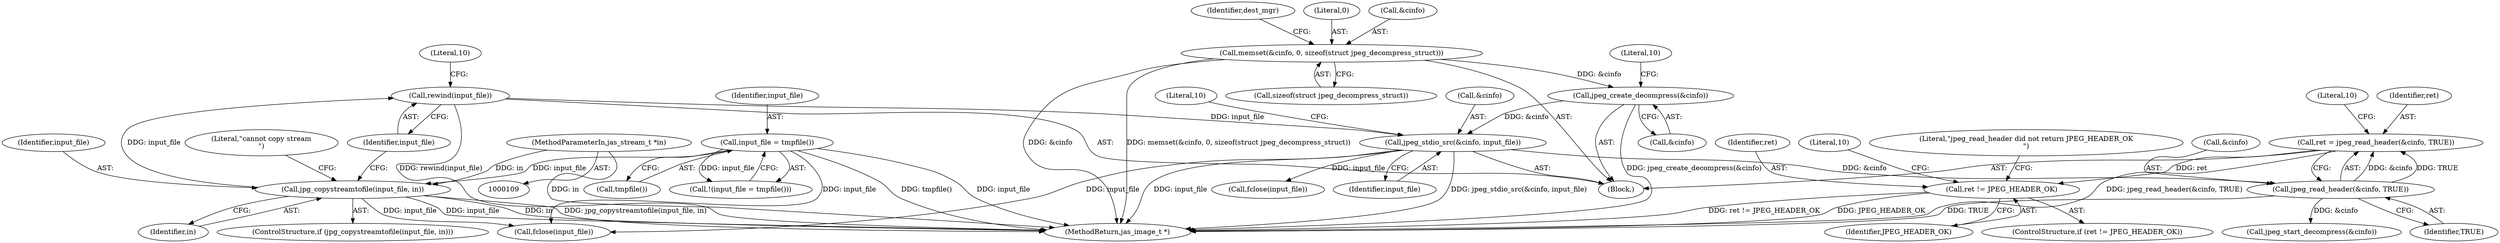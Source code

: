 digraph "0_jasper_d42b2388f7f8e0332c846675133acea151fc557a_40@API" {
"1000215" [label="(Call,ret = jpeg_read_header(&cinfo, TRUE))"];
"1000217" [label="(Call,jpeg_read_header(&cinfo, TRUE))"];
"1000205" [label="(Call,jpeg_stdio_src(&cinfo, input_file))"];
"1000194" [label="(Call,jpeg_create_decompress(&cinfo))"];
"1000134" [label="(Call,memset(&cinfo, 0, sizeof(struct jpeg_decompress_struct)))"];
"1000173" [label="(Call,rewind(input_file))"];
"1000166" [label="(Call,jpg_copystreamtofile(input_file, in))"];
"1000158" [label="(Call,input_file = tmpfile())"];
"1000110" [label="(MethodParameterIn,jas_stream_t *in)"];
"1000227" [label="(Call,ret != JPEG_HEADER_OK)"];
"1000160" [label="(Call,tmpfile())"];
"1000173" [label="(Call,rewind(input_file))"];
"1000159" [label="(Identifier,input_file)"];
"1000234" [label="(Literal,10)"];
"1000141" [label="(Identifier,dest_mgr)"];
"1000215" [label="(Call,ret = jpeg_read_header(&cinfo, TRUE))"];
"1000208" [label="(Identifier,input_file)"];
"1000218" [label="(Call,&cinfo)"];
"1000194" [label="(Call,jpeg_create_decompress(&cinfo))"];
"1000168" [label="(Identifier,in)"];
"1000137" [label="(Literal,0)"];
"1000229" [label="(Identifier,JPEG_HEADER_OK)"];
"1000158" [label="(Call,input_file = tmpfile())"];
"1000195" [label="(Call,&cinfo)"];
"1000222" [label="(Literal,10)"];
"1000157" [label="(Call,!(input_file = tmpfile()))"];
"1000210" [label="(Literal,10)"];
"1000216" [label="(Identifier,ret)"];
"1000174" [label="(Identifier,input_file)"];
"1000232" [label="(Literal,\"jpeg_read_header did not return JPEG_HEADER_OK\n\")"];
"1000217" [label="(Call,jpeg_read_header(&cinfo, TRUE))"];
"1000228" [label="(Identifier,ret)"];
"1000176" [label="(Literal,10)"];
"1000205" [label="(Call,jpeg_stdio_src(&cinfo, input_file))"];
"1000256" [label="(Call,jpeg_start_decompress(&cinfo))"];
"1000489" [label="(MethodReturn,jas_image_t *)"];
"1000227" [label="(Call,ret != JPEG_HEADER_OK)"];
"1000226" [label="(ControlStructure,if (ret != JPEG_HEADER_OK))"];
"1000171" [label="(Literal,\"cannot copy stream\n\")"];
"1000220" [label="(Identifier,TRUE)"];
"1000452" [label="(Call,fclose(input_file))"];
"1000134" [label="(Call,memset(&cinfo, 0, sizeof(struct jpeg_decompress_struct)))"];
"1000112" [label="(Block,)"];
"1000485" [label="(Call,fclose(input_file))"];
"1000135" [label="(Call,&cinfo)"];
"1000166" [label="(Call,jpg_copystreamtofile(input_file, in))"];
"1000165" [label="(ControlStructure,if (jpg_copystreamtofile(input_file, in)))"];
"1000167" [label="(Identifier,input_file)"];
"1000198" [label="(Literal,10)"];
"1000110" [label="(MethodParameterIn,jas_stream_t *in)"];
"1000138" [label="(Call,sizeof(struct jpeg_decompress_struct))"];
"1000206" [label="(Call,&cinfo)"];
"1000215" -> "1000112"  [label="AST: "];
"1000215" -> "1000217"  [label="CFG: "];
"1000216" -> "1000215"  [label="AST: "];
"1000217" -> "1000215"  [label="AST: "];
"1000222" -> "1000215"  [label="CFG: "];
"1000215" -> "1000489"  [label="DDG: jpeg_read_header(&cinfo, TRUE)"];
"1000217" -> "1000215"  [label="DDG: &cinfo"];
"1000217" -> "1000215"  [label="DDG: TRUE"];
"1000215" -> "1000227"  [label="DDG: ret"];
"1000217" -> "1000220"  [label="CFG: "];
"1000218" -> "1000217"  [label="AST: "];
"1000220" -> "1000217"  [label="AST: "];
"1000217" -> "1000489"  [label="DDG: TRUE"];
"1000205" -> "1000217"  [label="DDG: &cinfo"];
"1000217" -> "1000256"  [label="DDG: &cinfo"];
"1000205" -> "1000112"  [label="AST: "];
"1000205" -> "1000208"  [label="CFG: "];
"1000206" -> "1000205"  [label="AST: "];
"1000208" -> "1000205"  [label="AST: "];
"1000210" -> "1000205"  [label="CFG: "];
"1000205" -> "1000489"  [label="DDG: input_file"];
"1000205" -> "1000489"  [label="DDG: jpeg_stdio_src(&cinfo, input_file)"];
"1000194" -> "1000205"  [label="DDG: &cinfo"];
"1000173" -> "1000205"  [label="DDG: input_file"];
"1000205" -> "1000452"  [label="DDG: input_file"];
"1000205" -> "1000485"  [label="DDG: input_file"];
"1000194" -> "1000112"  [label="AST: "];
"1000194" -> "1000195"  [label="CFG: "];
"1000195" -> "1000194"  [label="AST: "];
"1000198" -> "1000194"  [label="CFG: "];
"1000194" -> "1000489"  [label="DDG: jpeg_create_decompress(&cinfo)"];
"1000134" -> "1000194"  [label="DDG: &cinfo"];
"1000134" -> "1000112"  [label="AST: "];
"1000134" -> "1000138"  [label="CFG: "];
"1000135" -> "1000134"  [label="AST: "];
"1000137" -> "1000134"  [label="AST: "];
"1000138" -> "1000134"  [label="AST: "];
"1000141" -> "1000134"  [label="CFG: "];
"1000134" -> "1000489"  [label="DDG: memset(&cinfo, 0, sizeof(struct jpeg_decompress_struct))"];
"1000134" -> "1000489"  [label="DDG: &cinfo"];
"1000173" -> "1000112"  [label="AST: "];
"1000173" -> "1000174"  [label="CFG: "];
"1000174" -> "1000173"  [label="AST: "];
"1000176" -> "1000173"  [label="CFG: "];
"1000173" -> "1000489"  [label="DDG: rewind(input_file)"];
"1000166" -> "1000173"  [label="DDG: input_file"];
"1000166" -> "1000165"  [label="AST: "];
"1000166" -> "1000168"  [label="CFG: "];
"1000167" -> "1000166"  [label="AST: "];
"1000168" -> "1000166"  [label="AST: "];
"1000171" -> "1000166"  [label="CFG: "];
"1000174" -> "1000166"  [label="CFG: "];
"1000166" -> "1000489"  [label="DDG: in"];
"1000166" -> "1000489"  [label="DDG: jpg_copystreamtofile(input_file, in)"];
"1000166" -> "1000489"  [label="DDG: input_file"];
"1000158" -> "1000166"  [label="DDG: input_file"];
"1000110" -> "1000166"  [label="DDG: in"];
"1000166" -> "1000485"  [label="DDG: input_file"];
"1000158" -> "1000157"  [label="AST: "];
"1000158" -> "1000160"  [label="CFG: "];
"1000159" -> "1000158"  [label="AST: "];
"1000160" -> "1000158"  [label="AST: "];
"1000157" -> "1000158"  [label="CFG: "];
"1000158" -> "1000489"  [label="DDG: input_file"];
"1000158" -> "1000489"  [label="DDG: tmpfile()"];
"1000158" -> "1000157"  [label="DDG: input_file"];
"1000158" -> "1000485"  [label="DDG: input_file"];
"1000110" -> "1000109"  [label="AST: "];
"1000110" -> "1000489"  [label="DDG: in"];
"1000227" -> "1000226"  [label="AST: "];
"1000227" -> "1000229"  [label="CFG: "];
"1000228" -> "1000227"  [label="AST: "];
"1000229" -> "1000227"  [label="AST: "];
"1000232" -> "1000227"  [label="CFG: "];
"1000234" -> "1000227"  [label="CFG: "];
"1000227" -> "1000489"  [label="DDG: ret != JPEG_HEADER_OK"];
"1000227" -> "1000489"  [label="DDG: JPEG_HEADER_OK"];
}
